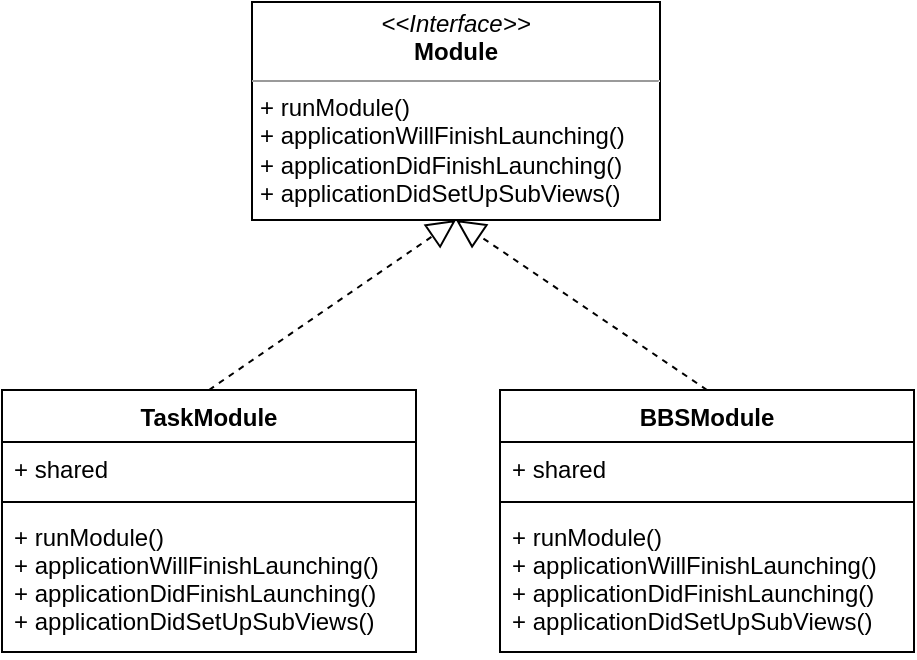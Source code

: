 <mxfile version="17.4.6" type="device"><diagram id="rFraOQ9Nu_gde97Czt9_" name="Page-1"><mxGraphModel dx="1065" dy="661" grid="0" gridSize="10" guides="1" tooltips="1" connect="1" arrows="1" fold="1" page="1" pageScale="1" pageWidth="827" pageHeight="1169" background="none" math="0" shadow="0"><root><mxCell id="0"/><mxCell id="1" parent="0"/><mxCell id="Z9t_vfdlGxZXdkDOSckP-27" value="&lt;p style=&quot;margin: 0px ; margin-top: 4px ; text-align: center&quot;&gt;&lt;i&gt;&amp;lt;&amp;lt;Interface&amp;gt;&amp;gt;&lt;/i&gt;&lt;br&gt;&lt;b&gt;Module&lt;/b&gt;&lt;/p&gt;&lt;hr size=&quot;1&quot;&gt;&lt;p style=&quot;margin: 0px ; margin-left: 4px&quot;&gt;+ runModule()&lt;/p&gt;&lt;p style=&quot;margin: 0px ; margin-left: 4px&quot;&gt;+ applicationWillFinishLaunching()&lt;/p&gt;&lt;p style=&quot;margin: 0px ; margin-left: 4px&quot;&gt;+ applicationDidFinishLaunching()&lt;br&gt;&lt;/p&gt;&lt;p style=&quot;margin: 0px ; margin-left: 4px&quot;&gt;+ applicationDidSetUpSubViews()&lt;br&gt;&lt;/p&gt;" style="verticalAlign=top;align=left;overflow=fill;fontSize=12;fontFamily=Helvetica;html=1;" vertex="1" parent="1"><mxGeometry x="208" y="315" width="204" height="109" as="geometry"/></mxCell><mxCell id="Z9t_vfdlGxZXdkDOSckP-28" value="TaskModule" style="swimlane;fontStyle=1;align=center;verticalAlign=top;childLayout=stackLayout;horizontal=1;startSize=26;horizontalStack=0;resizeParent=1;resizeParentMax=0;resizeLast=0;collapsible=1;marginBottom=0;" vertex="1" parent="1"><mxGeometry x="83" y="509" width="207" height="131" as="geometry"/></mxCell><mxCell id="Z9t_vfdlGxZXdkDOSckP-29" value="+ shared" style="text;strokeColor=none;fillColor=none;align=left;verticalAlign=top;spacingLeft=4;spacingRight=4;overflow=hidden;rotatable=0;points=[[0,0.5],[1,0.5]];portConstraint=eastwest;" vertex="1" parent="Z9t_vfdlGxZXdkDOSckP-28"><mxGeometry y="26" width="207" height="26" as="geometry"/></mxCell><mxCell id="Z9t_vfdlGxZXdkDOSckP-30" value="" style="line;strokeWidth=1;fillColor=none;align=left;verticalAlign=middle;spacingTop=-1;spacingLeft=3;spacingRight=3;rotatable=0;labelPosition=right;points=[];portConstraint=eastwest;" vertex="1" parent="Z9t_vfdlGxZXdkDOSckP-28"><mxGeometry y="52" width="207" height="8" as="geometry"/></mxCell><mxCell id="Z9t_vfdlGxZXdkDOSckP-31" value="+ runModule()&#10;+ applicationWillFinishLaunching()&#10;+ applicationDidFinishLaunching()&#10;+ applicationDidSetUpSubViews()" style="text;strokeColor=none;fillColor=none;align=left;verticalAlign=top;spacingLeft=4;spacingRight=4;overflow=hidden;rotatable=0;points=[[0,0.5],[1,0.5]];portConstraint=eastwest;" vertex="1" parent="Z9t_vfdlGxZXdkDOSckP-28"><mxGeometry y="60" width="207" height="71" as="geometry"/></mxCell><mxCell id="Z9t_vfdlGxZXdkDOSckP-32" value="" style="endArrow=block;dashed=1;endFill=0;endSize=12;html=1;rounded=0;exitX=0.5;exitY=0;exitDx=0;exitDy=0;entryX=0.5;entryY=1;entryDx=0;entryDy=0;" edge="1" parent="1" source="Z9t_vfdlGxZXdkDOSckP-28" target="Z9t_vfdlGxZXdkDOSckP-27"><mxGeometry width="160" relative="1" as="geometry"><mxPoint x="208" y="448" as="sourcePoint"/><mxPoint x="368" y="448" as="targetPoint"/></mxGeometry></mxCell><mxCell id="Z9t_vfdlGxZXdkDOSckP-37" value="" style="endArrow=block;dashed=1;endFill=0;endSize=12;html=1;rounded=0;exitX=0.5;exitY=0;exitDx=0;exitDy=0;entryX=0.5;entryY=1;entryDx=0;entryDy=0;" edge="1" parent="1" source="Z9t_vfdlGxZXdkDOSckP-39" target="Z9t_vfdlGxZXdkDOSckP-27"><mxGeometry width="160" relative="1" as="geometry"><mxPoint x="411" y="509" as="sourcePoint"/><mxPoint x="293" y="405" as="targetPoint"/></mxGeometry></mxCell><mxCell id="Z9t_vfdlGxZXdkDOSckP-39" value="BBSModule" style="swimlane;fontStyle=1;align=center;verticalAlign=top;childLayout=stackLayout;horizontal=1;startSize=26;horizontalStack=0;resizeParent=1;resizeParentMax=0;resizeLast=0;collapsible=1;marginBottom=0;" vertex="1" parent="1"><mxGeometry x="332" y="509" width="207" height="131" as="geometry"/></mxCell><mxCell id="Z9t_vfdlGxZXdkDOSckP-40" value="+ shared" style="text;strokeColor=none;fillColor=none;align=left;verticalAlign=top;spacingLeft=4;spacingRight=4;overflow=hidden;rotatable=0;points=[[0,0.5],[1,0.5]];portConstraint=eastwest;" vertex="1" parent="Z9t_vfdlGxZXdkDOSckP-39"><mxGeometry y="26" width="207" height="26" as="geometry"/></mxCell><mxCell id="Z9t_vfdlGxZXdkDOSckP-41" value="" style="line;strokeWidth=1;fillColor=none;align=left;verticalAlign=middle;spacingTop=-1;spacingLeft=3;spacingRight=3;rotatable=0;labelPosition=right;points=[];portConstraint=eastwest;" vertex="1" parent="Z9t_vfdlGxZXdkDOSckP-39"><mxGeometry y="52" width="207" height="8" as="geometry"/></mxCell><mxCell id="Z9t_vfdlGxZXdkDOSckP-42" value="+ runModule()&#10;+ applicationWillFinishLaunching()&#10;+ applicationDidFinishLaunching()&#10;+ applicationDidSetUpSubViews()" style="text;strokeColor=none;fillColor=none;align=left;verticalAlign=top;spacingLeft=4;spacingRight=4;overflow=hidden;rotatable=0;points=[[0,0.5],[1,0.5]];portConstraint=eastwest;" vertex="1" parent="Z9t_vfdlGxZXdkDOSckP-39"><mxGeometry y="60" width="207" height="71" as="geometry"/></mxCell></root></mxGraphModel></diagram></mxfile>